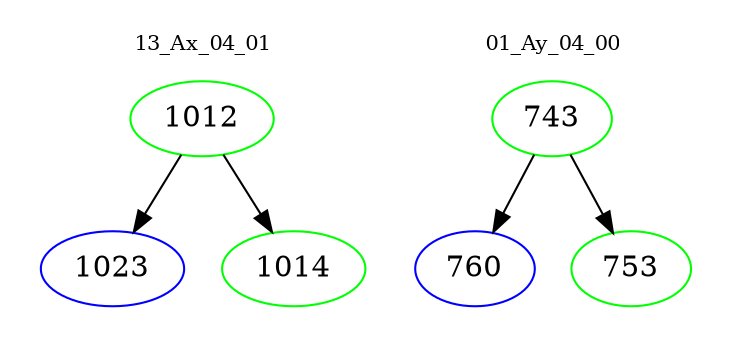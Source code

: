 digraph{
subgraph cluster_0 {
color = white
label = "13_Ax_04_01";
fontsize=10;
T0_1012 [label="1012", color="green"]
T0_1012 -> T0_1023 [color="black"]
T0_1023 [label="1023", color="blue"]
T0_1012 -> T0_1014 [color="black"]
T0_1014 [label="1014", color="green"]
}
subgraph cluster_1 {
color = white
label = "01_Ay_04_00";
fontsize=10;
T1_743 [label="743", color="green"]
T1_743 -> T1_760 [color="black"]
T1_760 [label="760", color="blue"]
T1_743 -> T1_753 [color="black"]
T1_753 [label="753", color="green"]
}
}
